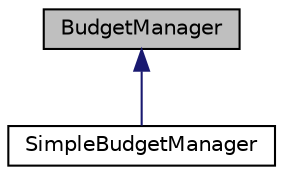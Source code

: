 digraph "BudgetManager"
{
 // LATEX_PDF_SIZE
  edge [fontname="Helvetica",fontsize="10",labelfontname="Helvetica",labelfontsize="10"];
  node [fontname="Helvetica",fontsize="10",shape=record];
  Node1 [label="BudgetManager",height=0.2,width=0.4,color="black", fillcolor="grey75", style="filled", fontcolor="black",tooltip="BudgetMe Algorithms."];
  Node1 -> Node2 [dir="back",color="midnightblue",fontsize="10",style="solid",fontname="Helvetica"];
  Node2 [label="SimpleBudgetManager",height=0.2,width=0.4,color="black", fillcolor="white", style="filled",URL="$classSimpleBudgetManager.html",tooltip=" "];
}
